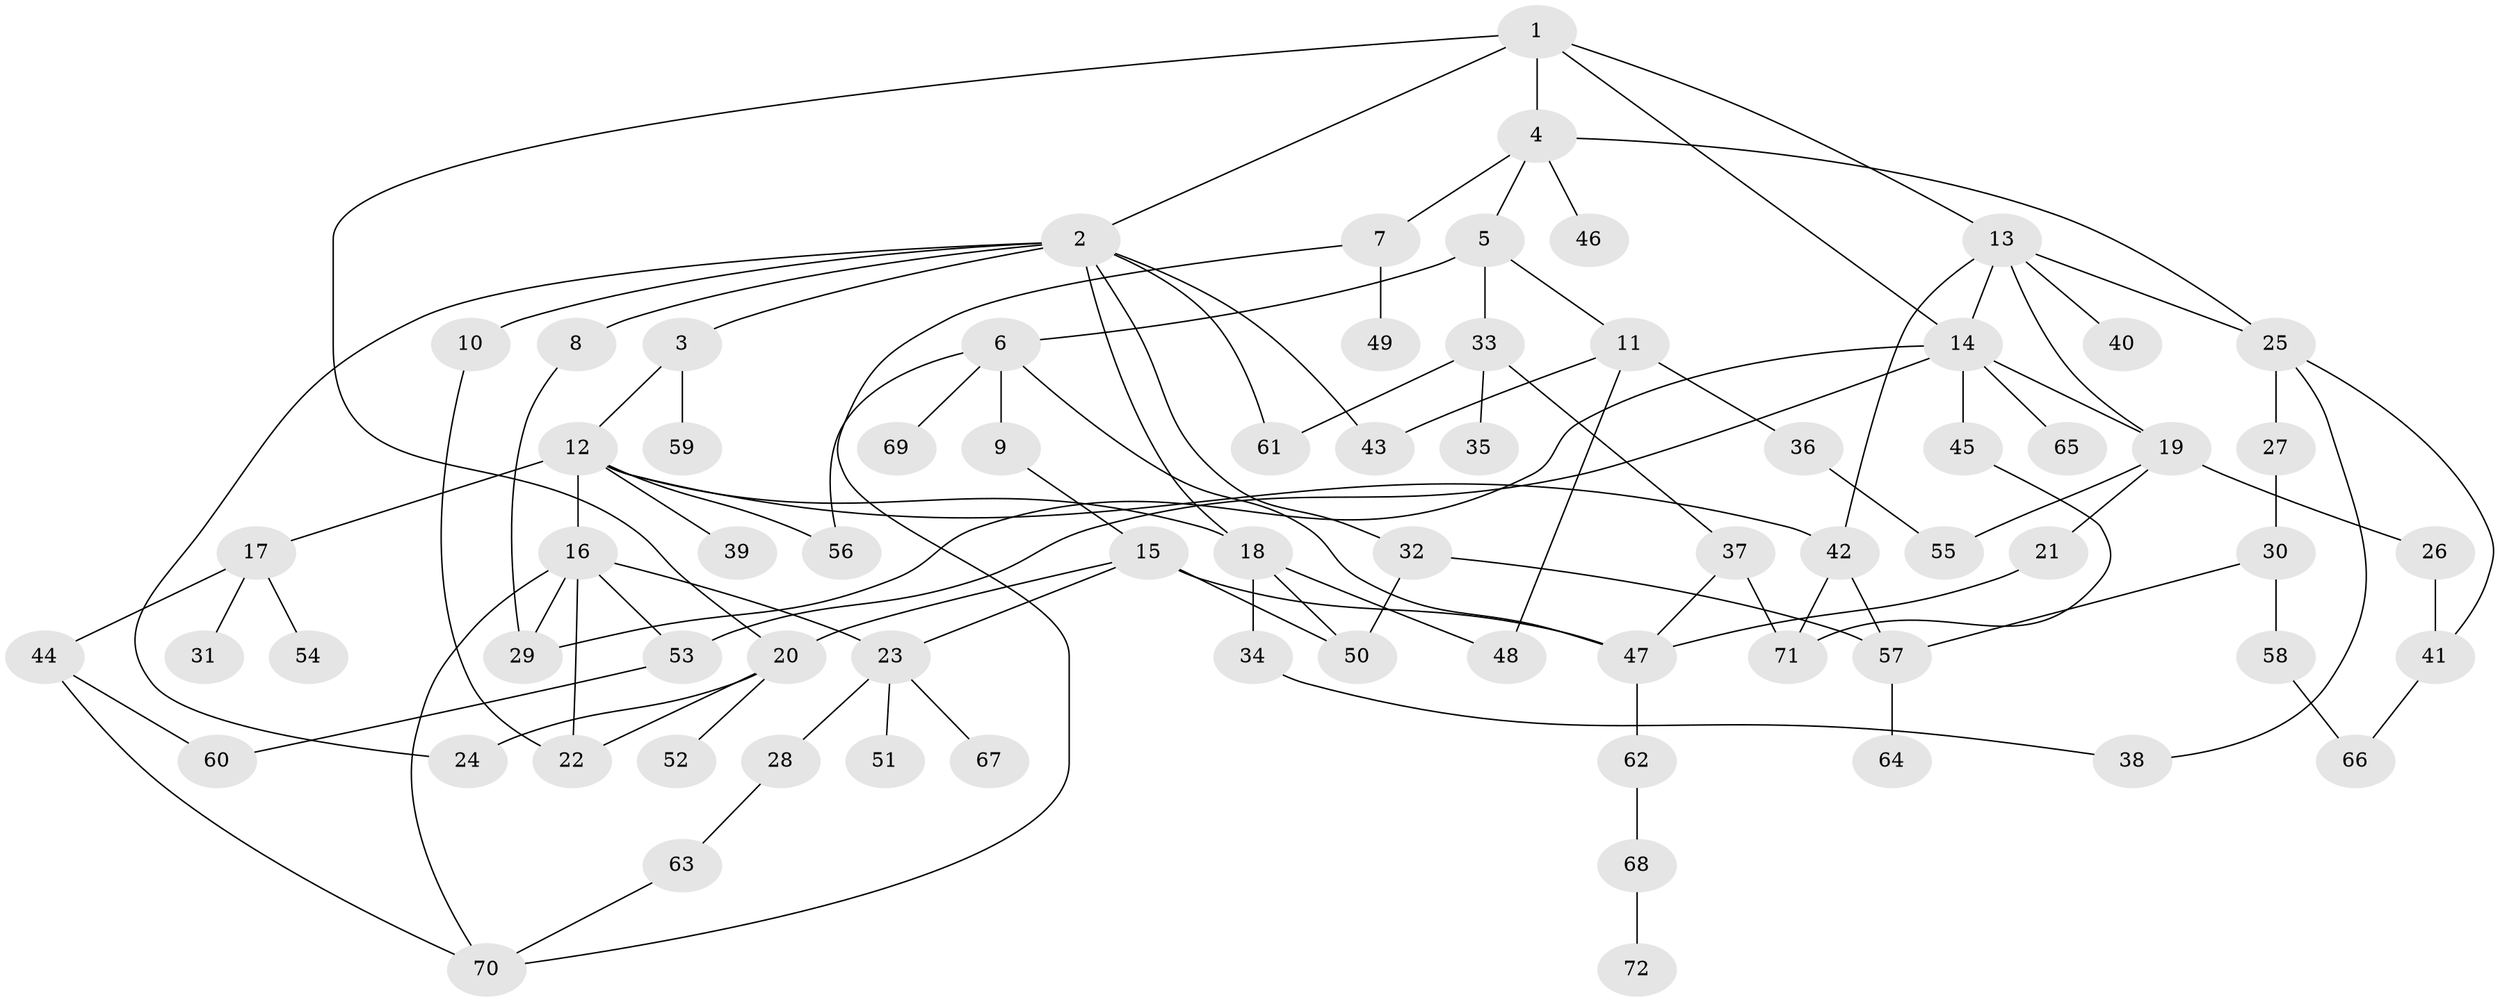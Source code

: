// coarse degree distribution, {4: 0.2413793103448276, 5: 0.10344827586206896, 6: 0.13793103448275862, 3: 0.20689655172413793, 2: 0.1724137931034483, 10: 0.034482758620689655, 1: 0.10344827586206896}
// Generated by graph-tools (version 1.1) at 2025/36/03/04/25 23:36:11]
// undirected, 72 vertices, 105 edges
graph export_dot {
  node [color=gray90,style=filled];
  1;
  2;
  3;
  4;
  5;
  6;
  7;
  8;
  9;
  10;
  11;
  12;
  13;
  14;
  15;
  16;
  17;
  18;
  19;
  20;
  21;
  22;
  23;
  24;
  25;
  26;
  27;
  28;
  29;
  30;
  31;
  32;
  33;
  34;
  35;
  36;
  37;
  38;
  39;
  40;
  41;
  42;
  43;
  44;
  45;
  46;
  47;
  48;
  49;
  50;
  51;
  52;
  53;
  54;
  55;
  56;
  57;
  58;
  59;
  60;
  61;
  62;
  63;
  64;
  65;
  66;
  67;
  68;
  69;
  70;
  71;
  72;
  1 -- 2;
  1 -- 4;
  1 -- 13;
  1 -- 14;
  1 -- 20;
  2 -- 3;
  2 -- 8;
  2 -- 10;
  2 -- 24;
  2 -- 32;
  2 -- 18;
  2 -- 61;
  2 -- 43;
  3 -- 12;
  3 -- 59;
  4 -- 5;
  4 -- 7;
  4 -- 25;
  4 -- 46;
  5 -- 6;
  5 -- 11;
  5 -- 33;
  6 -- 9;
  6 -- 56;
  6 -- 69;
  6 -- 47;
  7 -- 49;
  7 -- 70;
  8 -- 29;
  9 -- 15;
  10 -- 22;
  11 -- 36;
  11 -- 43;
  11 -- 48;
  12 -- 16;
  12 -- 17;
  12 -- 18;
  12 -- 39;
  12 -- 56;
  12 -- 42;
  13 -- 19;
  13 -- 40;
  13 -- 42;
  13 -- 14;
  13 -- 25;
  14 -- 45;
  14 -- 53;
  14 -- 65;
  14 -- 29;
  14 -- 19;
  15 -- 20;
  15 -- 23;
  15 -- 50;
  15 -- 47;
  16 -- 22;
  16 -- 29;
  16 -- 23;
  16 -- 53;
  16 -- 70;
  17 -- 31;
  17 -- 44;
  17 -- 54;
  18 -- 34;
  18 -- 48;
  18 -- 50;
  19 -- 21;
  19 -- 26;
  19 -- 55;
  20 -- 52;
  20 -- 24;
  20 -- 22;
  21 -- 47;
  23 -- 28;
  23 -- 51;
  23 -- 67;
  25 -- 27;
  25 -- 41;
  25 -- 38;
  26 -- 41;
  27 -- 30;
  28 -- 63;
  30 -- 57;
  30 -- 58;
  32 -- 50;
  32 -- 57;
  33 -- 35;
  33 -- 37;
  33 -- 61;
  34 -- 38;
  36 -- 55;
  37 -- 47;
  37 -- 71;
  41 -- 66;
  42 -- 57;
  42 -- 71;
  44 -- 60;
  44 -- 70;
  45 -- 71;
  47 -- 62;
  53 -- 60;
  57 -- 64;
  58 -- 66;
  62 -- 68;
  63 -- 70;
  68 -- 72;
}
